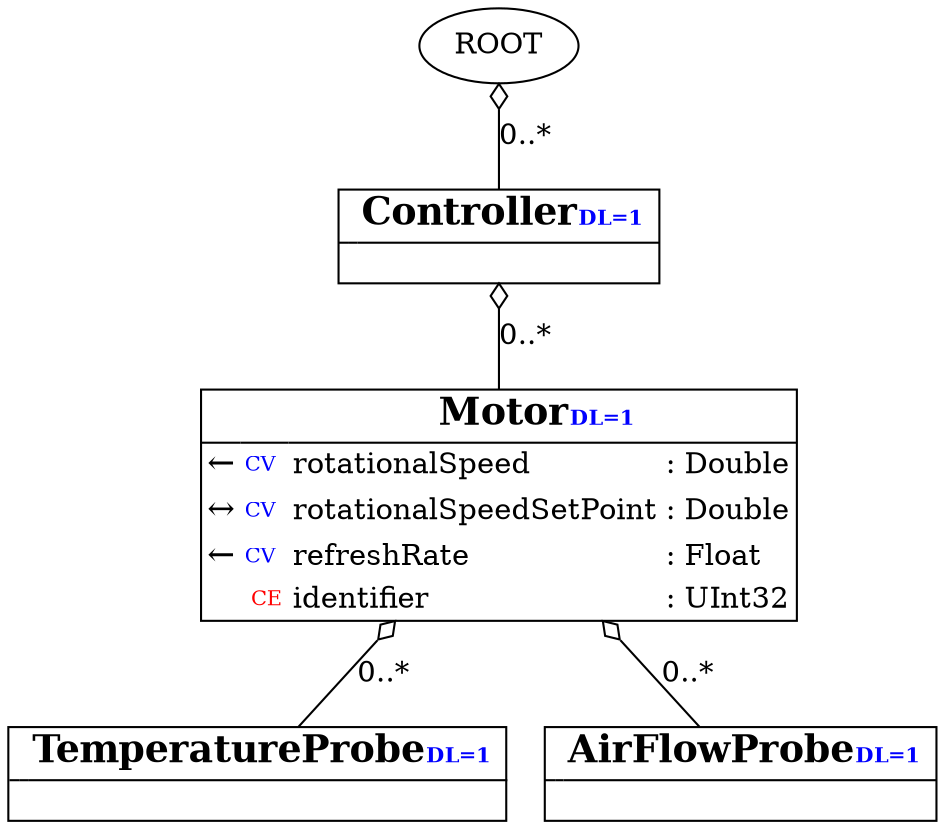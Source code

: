 
	
	digraph  {
		graph [fontname="Arial"]
		
	class_Motor [shape=none,margin=0,label=<
		<table border="1" cellspacing="0" cellpadding="2" cellborder="0" >
			<tr > 
			        <td width="0"></td>
				<td width="0"></td>
				<td colspan="2">
					<b>
					<font point-size="18" >Motor</font>
					
						<font point-size="10" color="blue" >DL=1</font>
					
					</b> 
				</td>  
			</tr>
			
			<hr/>

			
				<tr>
				
				<td align="left" width="0"><font point-size="16">←</font></td>
				<td align="left" width="0"><font point-size="10" color="blue" >CV</font></td>
				<td align="left" >rotationalSpeed</td>
				<td align="left" >: Double</td>
				</tr>
			
				<tr>
				
				<td align="left" width="0"><font point-size="16">↔</font></td>
				<td align="left" width="0"><font point-size="10" color="blue" >CV</font></td>
				<td align="left" >rotationalSpeedSetPoint</td>
				<td align="left" >: Double</td>
				</tr>
			
				<tr>
				
				<td align="left" width="0"><font point-size="16">←</font></td>
				<td align="left" width="0"><font point-size="10" color="blue" >CV</font></td>
				<td align="left" >refreshRate</td>
				<td align="left" >: Float</td>
				</tr>
			
				<tr>
				
				<td align="left" width="0"></td>
				<td align="left"><font point-size="10" color="red" > CE</font></td>
				<td align="left" >identifier</td>
				<td align="left" >: UInt32</td>
				</tr>
			

		</table>>]
		
	
	class_Controller [shape=none,margin=0,label=<
		<table border="1" cellspacing="0" cellpadding="2" cellborder="0" >
			<tr > 
			        <td width="0"></td>
				<td width="0"></td>
				<td colspan="2">
					<b>
					<font point-size="18" >Controller</font>
					
						<font point-size="10" color="blue" >DL=1</font>
					
					</b> 
				</td>  
			</tr>
			
			<hr/>

			
			    <tr> <td colspan="3"> </td> </tr>
			  

		</table>>]
		
	
	class_TemperatureProbe [shape=none,margin=0,label=<
		<table border="1" cellspacing="0" cellpadding="2" cellborder="0" >
			<tr > 
			        <td width="0"></td>
				<td width="0"></td>
				<td colspan="2">
					<b>
					<font point-size="18" >TemperatureProbe</font>
					
						<font point-size="10" color="blue" >DL=1</font>
					
					</b> 
				</td>  
			</tr>
			
			<hr/>

			
			    <tr> <td colspan="3"> </td> </tr>
			  

		</table>>]
		
	
	class_AirFlowProbe [shape=none,margin=0,label=<
		<table border="1" cellspacing="0" cellpadding="2" cellborder="0" >
			<tr > 
			        <td width="0"></td>
				<td width="0"></td>
				<td colspan="2">
					<b>
					<font point-size="18" >AirFlowProbe</font>
					
						<font point-size="10" color="blue" >DL=1</font>
					
					</b> 
				</td>  
			</tr>
			
			<hr/>

			
			    <tr> <td colspan="3"> </td> </tr>
			  

		</table>>]
		
	
	
	class_Motor
	-> 
	
	class_TemperatureProbe [arrowtail=odiamond,dir=back,label="0..*"]
	
	
	class_Motor
	-> 
	
	class_AirFlowProbe [arrowtail=odiamond,dir=back,label="0..*"]
	
	
	class_Controller
	-> 
	
	class_Motor [arrowtail=odiamond,dir=back,label="0..*"]
	


		class_ROOT [label="ROOT"]
		
	
	class_ROOT
	-> 
	
	class_Controller [arrowtail=odiamond,dir=back,label="0..*"]
	
	}
	
	